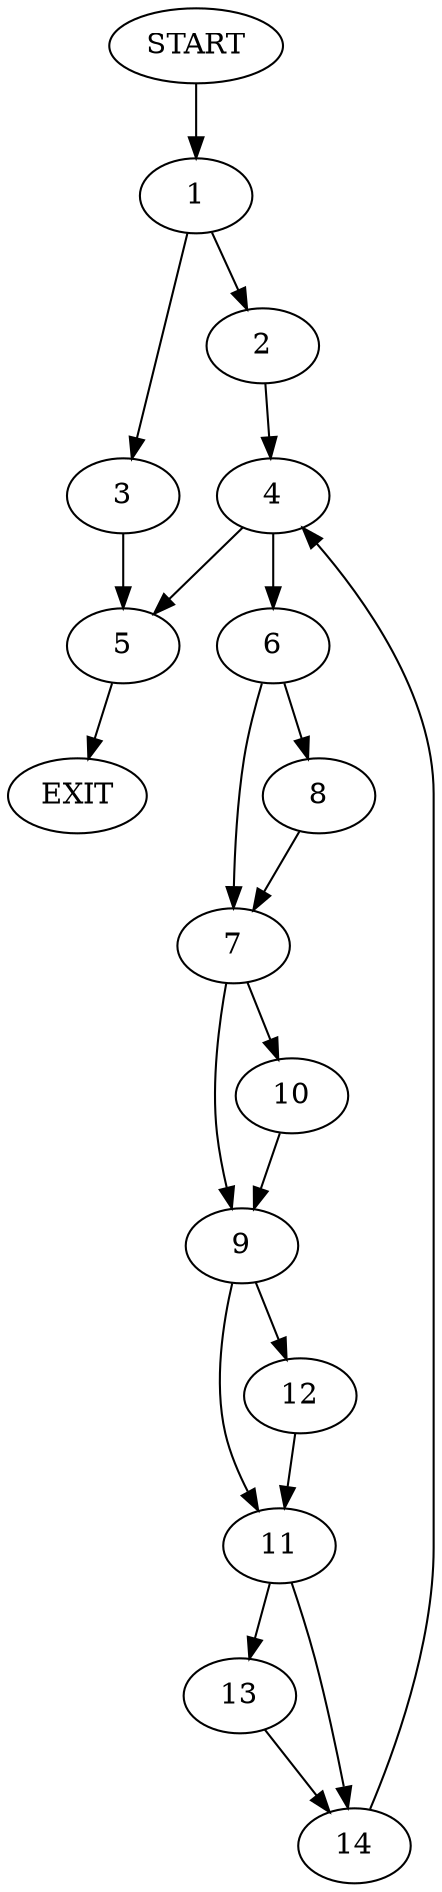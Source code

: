 digraph {
0 [label="START"]
15 [label="EXIT"]
0 -> 1
1 -> 2
1 -> 3
2 -> 4
3 -> 5
4 -> 5
4 -> 6
5 -> 15
6 -> 7
6 -> 8
7 -> 9
7 -> 10
8 -> 7
9 -> 11
9 -> 12
10 -> 9
12 -> 11
11 -> 13
11 -> 14
13 -> 14
14 -> 4
}
